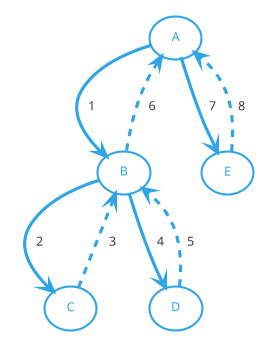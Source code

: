 @startuml
top to bottom direction
!theme cerulean-outline
(A) --> (B): 1
(B) --> (C): 2
(C) ..> (B): 3
(B) --> (D): 4
(D) ..> (B): 5
(B) ..> (A): 6
(A) --> (E): 7
(E) ..> (A): 8
@enduml
